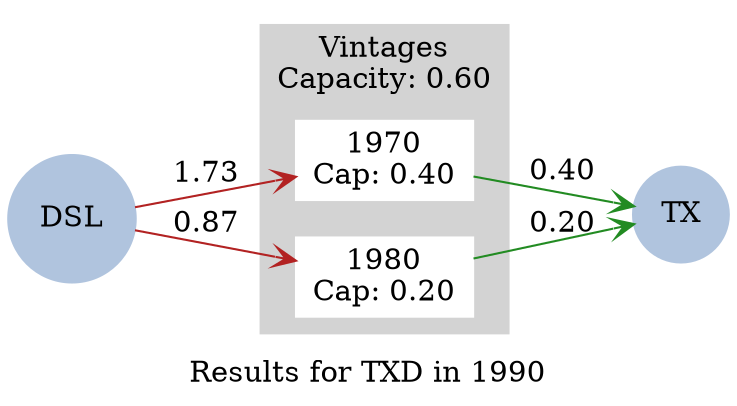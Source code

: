 strict digraph model {
	label = "Results for TXD in 1990" ;

	compound    = "True" ;
	concentrate = "True";
	rankdir     = "LR" ;
	splines     = "False" ;

	node [ style="filled" ] ;
	edge [ arrowhead="vee" ] ;

	subgraph cluster_vintages {
		label = "Vintages\nCapacity: 0.60" ;

		href  = "results1990.svg" ;
		style = "filled"
		color = "lightgrey"

		node [ color="white", shape="box" ] ;

		"1970" [ href="results_TXD_p1990v1970_segments.svg", label="1970\nCap: 0.40" ] ;
		"1980" [ href="results_TXD_p1990v1980_segments.svg", label="1980\nCap: 0.20" ] ;
	}

	subgraph energy_carriers {
		node [
		  color     = "lightsteelblue",
		  fontcolor = "black",
		  shape     = "circle"
		] ;

		"DSL" [ href="../commodities/rc_DSL_1990.svg" ] ;
		"TX"  [ href="../commodities/rc_TX_1990.svg" ] ;
	}

	subgraph inputs {
		edge [ color="firebrick" ] ;

		"DSL" -> "1970" [ label="1.73" ] ;
		"DSL" -> "1980" [ label="0.87" ] ;
	}

	subgraph outputs {
		edge [ color="forestgreen" ] ;

		"1970" -> "TX" [ label="0.40" ] ;
		"1980" -> "TX" [ label="0.20" ] ;
	}
}
